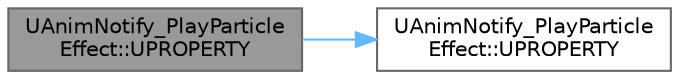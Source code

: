digraph "UAnimNotify_PlayParticleEffect::UPROPERTY"
{
 // INTERACTIVE_SVG=YES
 // LATEX_PDF_SIZE
  bgcolor="transparent";
  edge [fontname=Helvetica,fontsize=10,labelfontname=Helvetica,labelfontsize=10];
  node [fontname=Helvetica,fontsize=10,shape=box,height=0.2,width=0.4];
  rankdir="LR";
  Node1 [id="Node000001",label="UAnimNotify_PlayParticle\lEffect::UPROPERTY",height=0.2,width=0.4,color="gray40", fillcolor="grey60", style="filled", fontcolor="black",tooltip=" "];
  Node1 -> Node2 [id="edge1_Node000001_Node000002",color="steelblue1",style="solid",tooltip=" "];
  Node2 [id="Node000002",label="UAnimNotify_PlayParticle\lEffect::UPROPERTY",height=0.2,width=0.4,color="grey40", fillcolor="white", style="filled",URL="$d3/dae/classUAnimNotify__PlayParticleEffect.html#a6f762dd9a5a2bab5ec7773d31f37ce1c",tooltip=" "];
}
